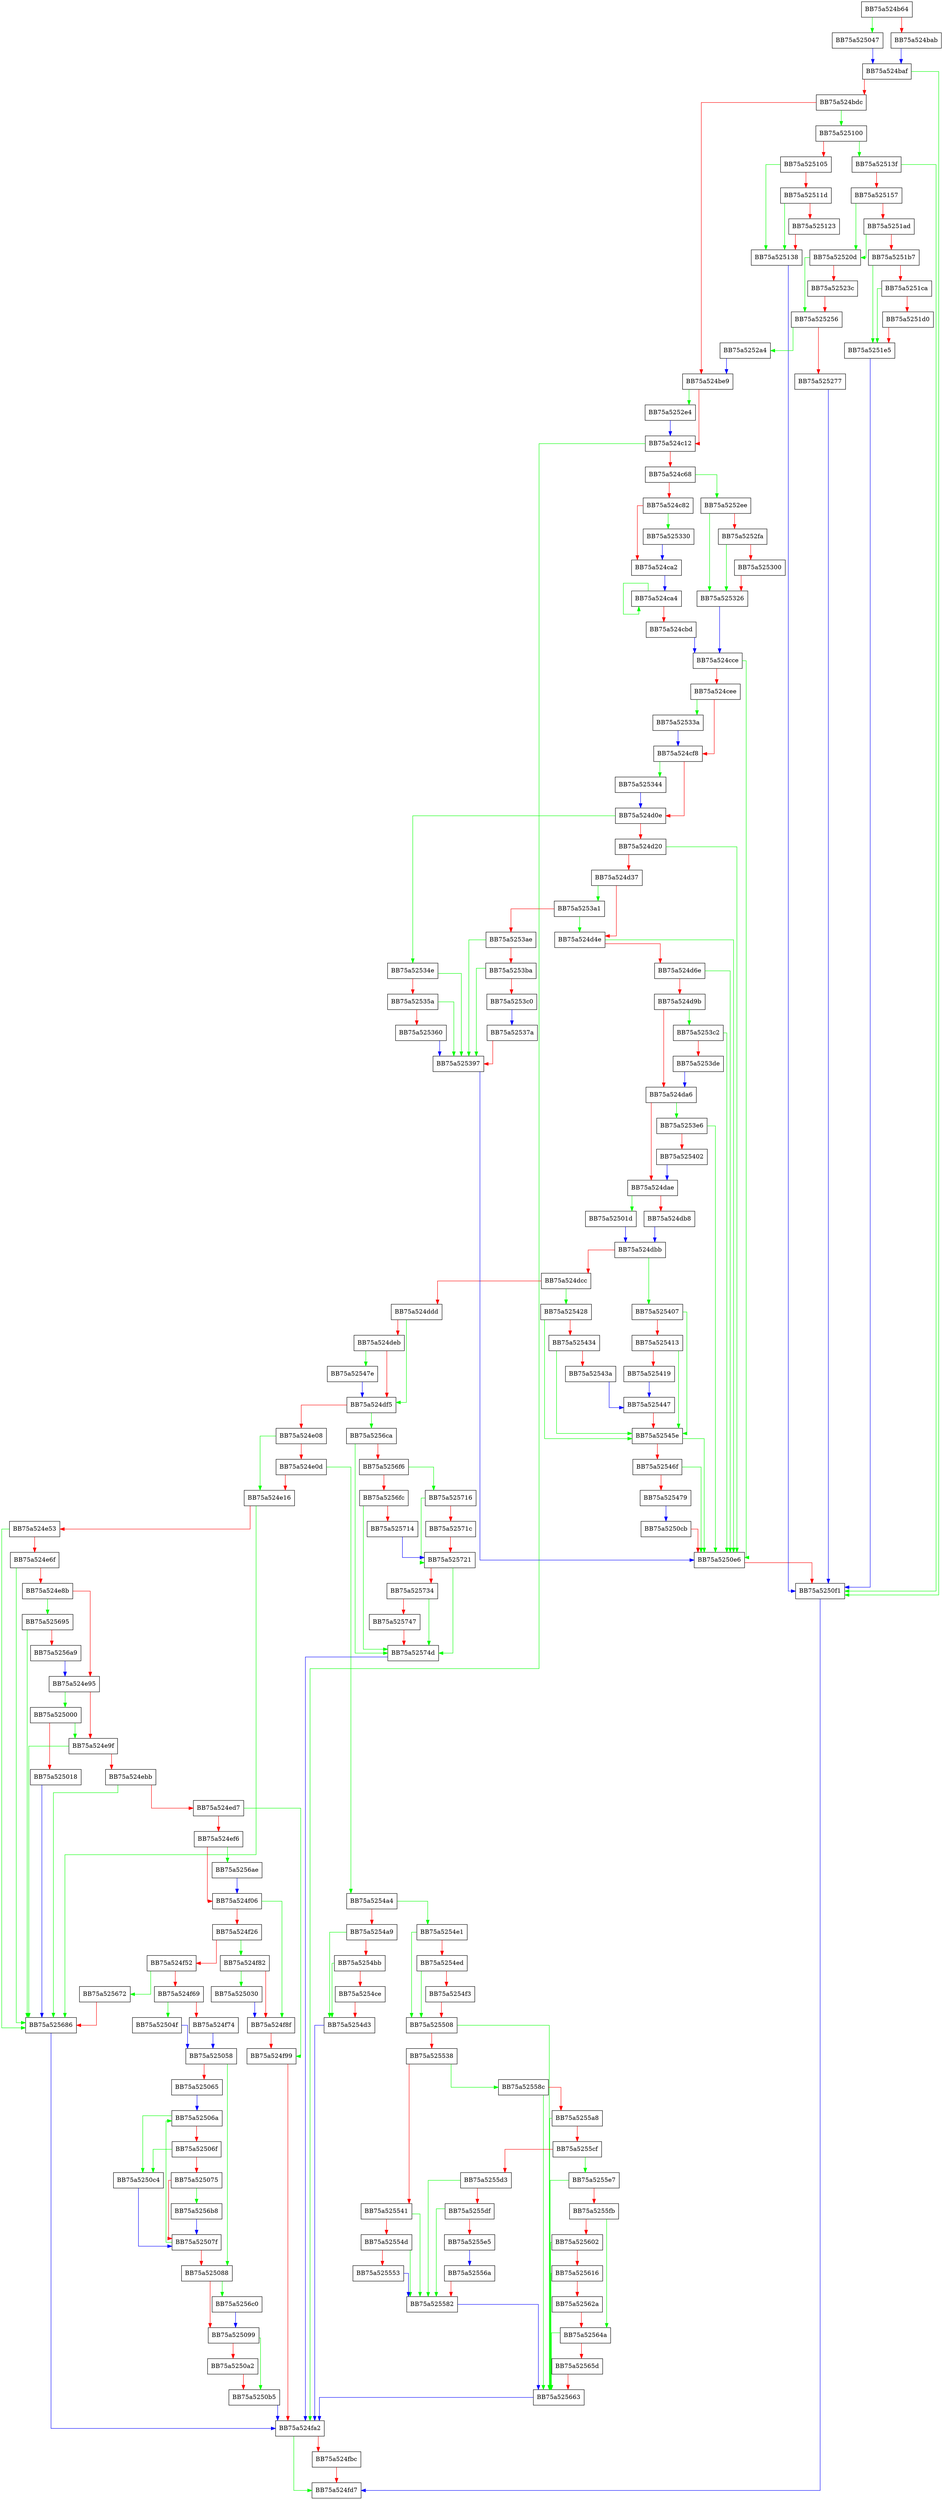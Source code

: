 digraph ReadHeader {
  node [shape="box"];
  graph [splines=ortho];
  BB75a524b64 -> BB75a525047 [color="green"];
  BB75a524b64 -> BB75a524bab [color="red"];
  BB75a524bab -> BB75a524baf [color="blue"];
  BB75a524baf -> BB75a5250f1 [color="green"];
  BB75a524baf -> BB75a524bdc [color="red"];
  BB75a524bdc -> BB75a525100 [color="green"];
  BB75a524bdc -> BB75a524be9 [color="red"];
  BB75a524be9 -> BB75a5252e4 [color="green"];
  BB75a524be9 -> BB75a524c12 [color="red"];
  BB75a524c12 -> BB75a524fa2 [color="green"];
  BB75a524c12 -> BB75a524c68 [color="red"];
  BB75a524c68 -> BB75a5252ee [color="green"];
  BB75a524c68 -> BB75a524c82 [color="red"];
  BB75a524c82 -> BB75a525330 [color="green"];
  BB75a524c82 -> BB75a524ca2 [color="red"];
  BB75a524ca2 -> BB75a524ca4 [color="blue"];
  BB75a524ca4 -> BB75a524ca4 [color="green"];
  BB75a524ca4 -> BB75a524cbd [color="red"];
  BB75a524cbd -> BB75a524cce [color="blue"];
  BB75a524cce -> BB75a5250e6 [color="green"];
  BB75a524cce -> BB75a524cee [color="red"];
  BB75a524cee -> BB75a52533a [color="green"];
  BB75a524cee -> BB75a524cf8 [color="red"];
  BB75a524cf8 -> BB75a525344 [color="green"];
  BB75a524cf8 -> BB75a524d0e [color="red"];
  BB75a524d0e -> BB75a52534e [color="green"];
  BB75a524d0e -> BB75a524d20 [color="red"];
  BB75a524d20 -> BB75a5250e6 [color="green"];
  BB75a524d20 -> BB75a524d37 [color="red"];
  BB75a524d37 -> BB75a5253a1 [color="green"];
  BB75a524d37 -> BB75a524d4e [color="red"];
  BB75a524d4e -> BB75a5250e6 [color="green"];
  BB75a524d4e -> BB75a524d6e [color="red"];
  BB75a524d6e -> BB75a5250e6 [color="green"];
  BB75a524d6e -> BB75a524d9b [color="red"];
  BB75a524d9b -> BB75a5253c2 [color="green"];
  BB75a524d9b -> BB75a524da6 [color="red"];
  BB75a524da6 -> BB75a5253e6 [color="green"];
  BB75a524da6 -> BB75a524dae [color="red"];
  BB75a524dae -> BB75a52501d [color="green"];
  BB75a524dae -> BB75a524db8 [color="red"];
  BB75a524db8 -> BB75a524dbb [color="blue"];
  BB75a524dbb -> BB75a525407 [color="green"];
  BB75a524dbb -> BB75a524dcc [color="red"];
  BB75a524dcc -> BB75a525428 [color="green"];
  BB75a524dcc -> BB75a524ddd [color="red"];
  BB75a524ddd -> BB75a524df5 [color="green"];
  BB75a524ddd -> BB75a524deb [color="red"];
  BB75a524deb -> BB75a52547e [color="green"];
  BB75a524deb -> BB75a524df5 [color="red"];
  BB75a524df5 -> BB75a5256ca [color="green"];
  BB75a524df5 -> BB75a524e08 [color="red"];
  BB75a524e08 -> BB75a524e16 [color="green"];
  BB75a524e08 -> BB75a524e0d [color="red"];
  BB75a524e0d -> BB75a5254a4 [color="green"];
  BB75a524e0d -> BB75a524e16 [color="red"];
  BB75a524e16 -> BB75a525686 [color="green"];
  BB75a524e16 -> BB75a524e53 [color="red"];
  BB75a524e53 -> BB75a525686 [color="green"];
  BB75a524e53 -> BB75a524e6f [color="red"];
  BB75a524e6f -> BB75a525686 [color="green"];
  BB75a524e6f -> BB75a524e8b [color="red"];
  BB75a524e8b -> BB75a525695 [color="green"];
  BB75a524e8b -> BB75a524e95 [color="red"];
  BB75a524e95 -> BB75a525000 [color="green"];
  BB75a524e95 -> BB75a524e9f [color="red"];
  BB75a524e9f -> BB75a525686 [color="green"];
  BB75a524e9f -> BB75a524ebb [color="red"];
  BB75a524ebb -> BB75a525686 [color="green"];
  BB75a524ebb -> BB75a524ed7 [color="red"];
  BB75a524ed7 -> BB75a524f99 [color="green"];
  BB75a524ed7 -> BB75a524ef6 [color="red"];
  BB75a524ef6 -> BB75a5256ae [color="green"];
  BB75a524ef6 -> BB75a524f06 [color="red"];
  BB75a524f06 -> BB75a524f8f [color="green"];
  BB75a524f06 -> BB75a524f26 [color="red"];
  BB75a524f26 -> BB75a524f82 [color="green"];
  BB75a524f26 -> BB75a524f52 [color="red"];
  BB75a524f52 -> BB75a525672 [color="green"];
  BB75a524f52 -> BB75a524f69 [color="red"];
  BB75a524f69 -> BB75a52504f [color="green"];
  BB75a524f69 -> BB75a524f74 [color="red"];
  BB75a524f74 -> BB75a525058 [color="blue"];
  BB75a524f82 -> BB75a525030 [color="green"];
  BB75a524f82 -> BB75a524f8f [color="red"];
  BB75a524f8f -> BB75a524f99 [color="red"];
  BB75a524f99 -> BB75a524fa2 [color="red"];
  BB75a524fa2 -> BB75a524fd7 [color="green"];
  BB75a524fa2 -> BB75a524fbc [color="red"];
  BB75a524fbc -> BB75a524fd7 [color="red"];
  BB75a525000 -> BB75a524e9f [color="green"];
  BB75a525000 -> BB75a525018 [color="red"];
  BB75a525018 -> BB75a525686 [color="blue"];
  BB75a52501d -> BB75a524dbb [color="blue"];
  BB75a525030 -> BB75a524f8f [color="blue"];
  BB75a525047 -> BB75a524baf [color="blue"];
  BB75a52504f -> BB75a525058 [color="blue"];
  BB75a525058 -> BB75a525088 [color="green"];
  BB75a525058 -> BB75a525065 [color="red"];
  BB75a525065 -> BB75a52506a [color="blue"];
  BB75a52506a -> BB75a5250c4 [color="green"];
  BB75a52506a -> BB75a52506f [color="red"];
  BB75a52506f -> BB75a5250c4 [color="green"];
  BB75a52506f -> BB75a525075 [color="red"];
  BB75a525075 -> BB75a5256b8 [color="green"];
  BB75a525075 -> BB75a52507f [color="red"];
  BB75a52507f -> BB75a52506a [color="green"];
  BB75a52507f -> BB75a525088 [color="red"];
  BB75a525088 -> BB75a5256c0 [color="green"];
  BB75a525088 -> BB75a525099 [color="red"];
  BB75a525099 -> BB75a5250b5 [color="green"];
  BB75a525099 -> BB75a5250a2 [color="red"];
  BB75a5250a2 -> BB75a5250b5 [color="red"];
  BB75a5250b5 -> BB75a524fa2 [color="blue"];
  BB75a5250c4 -> BB75a52507f [color="blue"];
  BB75a5250cb -> BB75a5250e6 [color="red"];
  BB75a5250e6 -> BB75a5250f1 [color="red"];
  BB75a5250f1 -> BB75a524fd7 [color="blue"];
  BB75a525100 -> BB75a52513f [color="green"];
  BB75a525100 -> BB75a525105 [color="red"];
  BB75a525105 -> BB75a525138 [color="green"];
  BB75a525105 -> BB75a52511d [color="red"];
  BB75a52511d -> BB75a525138 [color="green"];
  BB75a52511d -> BB75a525123 [color="red"];
  BB75a525123 -> BB75a525138 [color="red"];
  BB75a525138 -> BB75a5250f1 [color="blue"];
  BB75a52513f -> BB75a5250f1 [color="green"];
  BB75a52513f -> BB75a525157 [color="red"];
  BB75a525157 -> BB75a52520d [color="green"];
  BB75a525157 -> BB75a5251ad [color="red"];
  BB75a5251ad -> BB75a52520d [color="green"];
  BB75a5251ad -> BB75a5251b7 [color="red"];
  BB75a5251b7 -> BB75a5251e5 [color="green"];
  BB75a5251b7 -> BB75a5251ca [color="red"];
  BB75a5251ca -> BB75a5251e5 [color="green"];
  BB75a5251ca -> BB75a5251d0 [color="red"];
  BB75a5251d0 -> BB75a5251e5 [color="red"];
  BB75a5251e5 -> BB75a5250f1 [color="blue"];
  BB75a52520d -> BB75a525256 [color="green"];
  BB75a52520d -> BB75a52523c [color="red"];
  BB75a52523c -> BB75a525256 [color="red"];
  BB75a525256 -> BB75a5252a4 [color="green"];
  BB75a525256 -> BB75a525277 [color="red"];
  BB75a525277 -> BB75a5250f1 [color="blue"];
  BB75a5252a4 -> BB75a524be9 [color="blue"];
  BB75a5252e4 -> BB75a524c12 [color="blue"];
  BB75a5252ee -> BB75a525326 [color="green"];
  BB75a5252ee -> BB75a5252fa [color="red"];
  BB75a5252fa -> BB75a525326 [color="green"];
  BB75a5252fa -> BB75a525300 [color="red"];
  BB75a525300 -> BB75a525326 [color="red"];
  BB75a525326 -> BB75a524cce [color="blue"];
  BB75a525330 -> BB75a524ca2 [color="blue"];
  BB75a52533a -> BB75a524cf8 [color="blue"];
  BB75a525344 -> BB75a524d0e [color="blue"];
  BB75a52534e -> BB75a525397 [color="green"];
  BB75a52534e -> BB75a52535a [color="red"];
  BB75a52535a -> BB75a525397 [color="green"];
  BB75a52535a -> BB75a525360 [color="red"];
  BB75a525360 -> BB75a525397 [color="blue"];
  BB75a52537a -> BB75a525397 [color="red"];
  BB75a525397 -> BB75a5250e6 [color="blue"];
  BB75a5253a1 -> BB75a524d4e [color="green"];
  BB75a5253a1 -> BB75a5253ae [color="red"];
  BB75a5253ae -> BB75a525397 [color="green"];
  BB75a5253ae -> BB75a5253ba [color="red"];
  BB75a5253ba -> BB75a525397 [color="green"];
  BB75a5253ba -> BB75a5253c0 [color="red"];
  BB75a5253c0 -> BB75a52537a [color="blue"];
  BB75a5253c2 -> BB75a5250e6 [color="green"];
  BB75a5253c2 -> BB75a5253de [color="red"];
  BB75a5253de -> BB75a524da6 [color="blue"];
  BB75a5253e6 -> BB75a5250e6 [color="green"];
  BB75a5253e6 -> BB75a525402 [color="red"];
  BB75a525402 -> BB75a524dae [color="blue"];
  BB75a525407 -> BB75a52545e [color="green"];
  BB75a525407 -> BB75a525413 [color="red"];
  BB75a525413 -> BB75a52545e [color="green"];
  BB75a525413 -> BB75a525419 [color="red"];
  BB75a525419 -> BB75a525447 [color="blue"];
  BB75a525428 -> BB75a52545e [color="green"];
  BB75a525428 -> BB75a525434 [color="red"];
  BB75a525434 -> BB75a52545e [color="green"];
  BB75a525434 -> BB75a52543a [color="red"];
  BB75a52543a -> BB75a525447 [color="blue"];
  BB75a525447 -> BB75a52545e [color="red"];
  BB75a52545e -> BB75a5250e6 [color="green"];
  BB75a52545e -> BB75a52546f [color="red"];
  BB75a52546f -> BB75a5250e6 [color="green"];
  BB75a52546f -> BB75a525479 [color="red"];
  BB75a525479 -> BB75a5250cb [color="blue"];
  BB75a52547e -> BB75a524df5 [color="blue"];
  BB75a5254a4 -> BB75a5254e1 [color="green"];
  BB75a5254a4 -> BB75a5254a9 [color="red"];
  BB75a5254a9 -> BB75a5254d3 [color="green"];
  BB75a5254a9 -> BB75a5254bb [color="red"];
  BB75a5254bb -> BB75a5254d3 [color="green"];
  BB75a5254bb -> BB75a5254ce [color="red"];
  BB75a5254ce -> BB75a5254d3 [color="red"];
  BB75a5254d3 -> BB75a524fa2 [color="blue"];
  BB75a5254e1 -> BB75a525508 [color="green"];
  BB75a5254e1 -> BB75a5254ed [color="red"];
  BB75a5254ed -> BB75a525508 [color="green"];
  BB75a5254ed -> BB75a5254f3 [color="red"];
  BB75a5254f3 -> BB75a525508 [color="red"];
  BB75a525508 -> BB75a525663 [color="green"];
  BB75a525508 -> BB75a525538 [color="red"];
  BB75a525538 -> BB75a52558c [color="green"];
  BB75a525538 -> BB75a525541 [color="red"];
  BB75a525541 -> BB75a525582 [color="green"];
  BB75a525541 -> BB75a52554d [color="red"];
  BB75a52554d -> BB75a525582 [color="green"];
  BB75a52554d -> BB75a525553 [color="red"];
  BB75a525553 -> BB75a525582 [color="blue"];
  BB75a52556a -> BB75a525582 [color="red"];
  BB75a525582 -> BB75a525663 [color="blue"];
  BB75a52558c -> BB75a525663 [color="green"];
  BB75a52558c -> BB75a5255a8 [color="red"];
  BB75a5255a8 -> BB75a525663 [color="green"];
  BB75a5255a8 -> BB75a5255cf [color="red"];
  BB75a5255cf -> BB75a5255e7 [color="green"];
  BB75a5255cf -> BB75a5255d3 [color="red"];
  BB75a5255d3 -> BB75a525582 [color="green"];
  BB75a5255d3 -> BB75a5255df [color="red"];
  BB75a5255df -> BB75a525582 [color="green"];
  BB75a5255df -> BB75a5255e5 [color="red"];
  BB75a5255e5 -> BB75a52556a [color="blue"];
  BB75a5255e7 -> BB75a525663 [color="green"];
  BB75a5255e7 -> BB75a5255fb [color="red"];
  BB75a5255fb -> BB75a52564a [color="green"];
  BB75a5255fb -> BB75a525602 [color="red"];
  BB75a525602 -> BB75a525663 [color="green"];
  BB75a525602 -> BB75a525616 [color="red"];
  BB75a525616 -> BB75a525663 [color="green"];
  BB75a525616 -> BB75a52562a [color="red"];
  BB75a52562a -> BB75a52564a [color="red"];
  BB75a52564a -> BB75a525663 [color="green"];
  BB75a52564a -> BB75a52565d [color="red"];
  BB75a52565d -> BB75a525663 [color="red"];
  BB75a525663 -> BB75a524fa2 [color="blue"];
  BB75a525672 -> BB75a525686 [color="red"];
  BB75a525686 -> BB75a524fa2 [color="blue"];
  BB75a525695 -> BB75a525686 [color="green"];
  BB75a525695 -> BB75a5256a9 [color="red"];
  BB75a5256a9 -> BB75a524e95 [color="blue"];
  BB75a5256ae -> BB75a524f06 [color="blue"];
  BB75a5256b8 -> BB75a52507f [color="blue"];
  BB75a5256c0 -> BB75a525099 [color="blue"];
  BB75a5256ca -> BB75a52574d [color="green"];
  BB75a5256ca -> BB75a5256f6 [color="red"];
  BB75a5256f6 -> BB75a525716 [color="green"];
  BB75a5256f6 -> BB75a5256fc [color="red"];
  BB75a5256fc -> BB75a52574d [color="green"];
  BB75a5256fc -> BB75a525714 [color="red"];
  BB75a525714 -> BB75a525721 [color="blue"];
  BB75a525716 -> BB75a525721 [color="green"];
  BB75a525716 -> BB75a52571c [color="red"];
  BB75a52571c -> BB75a525721 [color="red"];
  BB75a525721 -> BB75a52574d [color="green"];
  BB75a525721 -> BB75a525734 [color="red"];
  BB75a525734 -> BB75a52574d [color="green"];
  BB75a525734 -> BB75a525747 [color="red"];
  BB75a525747 -> BB75a52574d [color="red"];
  BB75a52574d -> BB75a524fa2 [color="blue"];
}